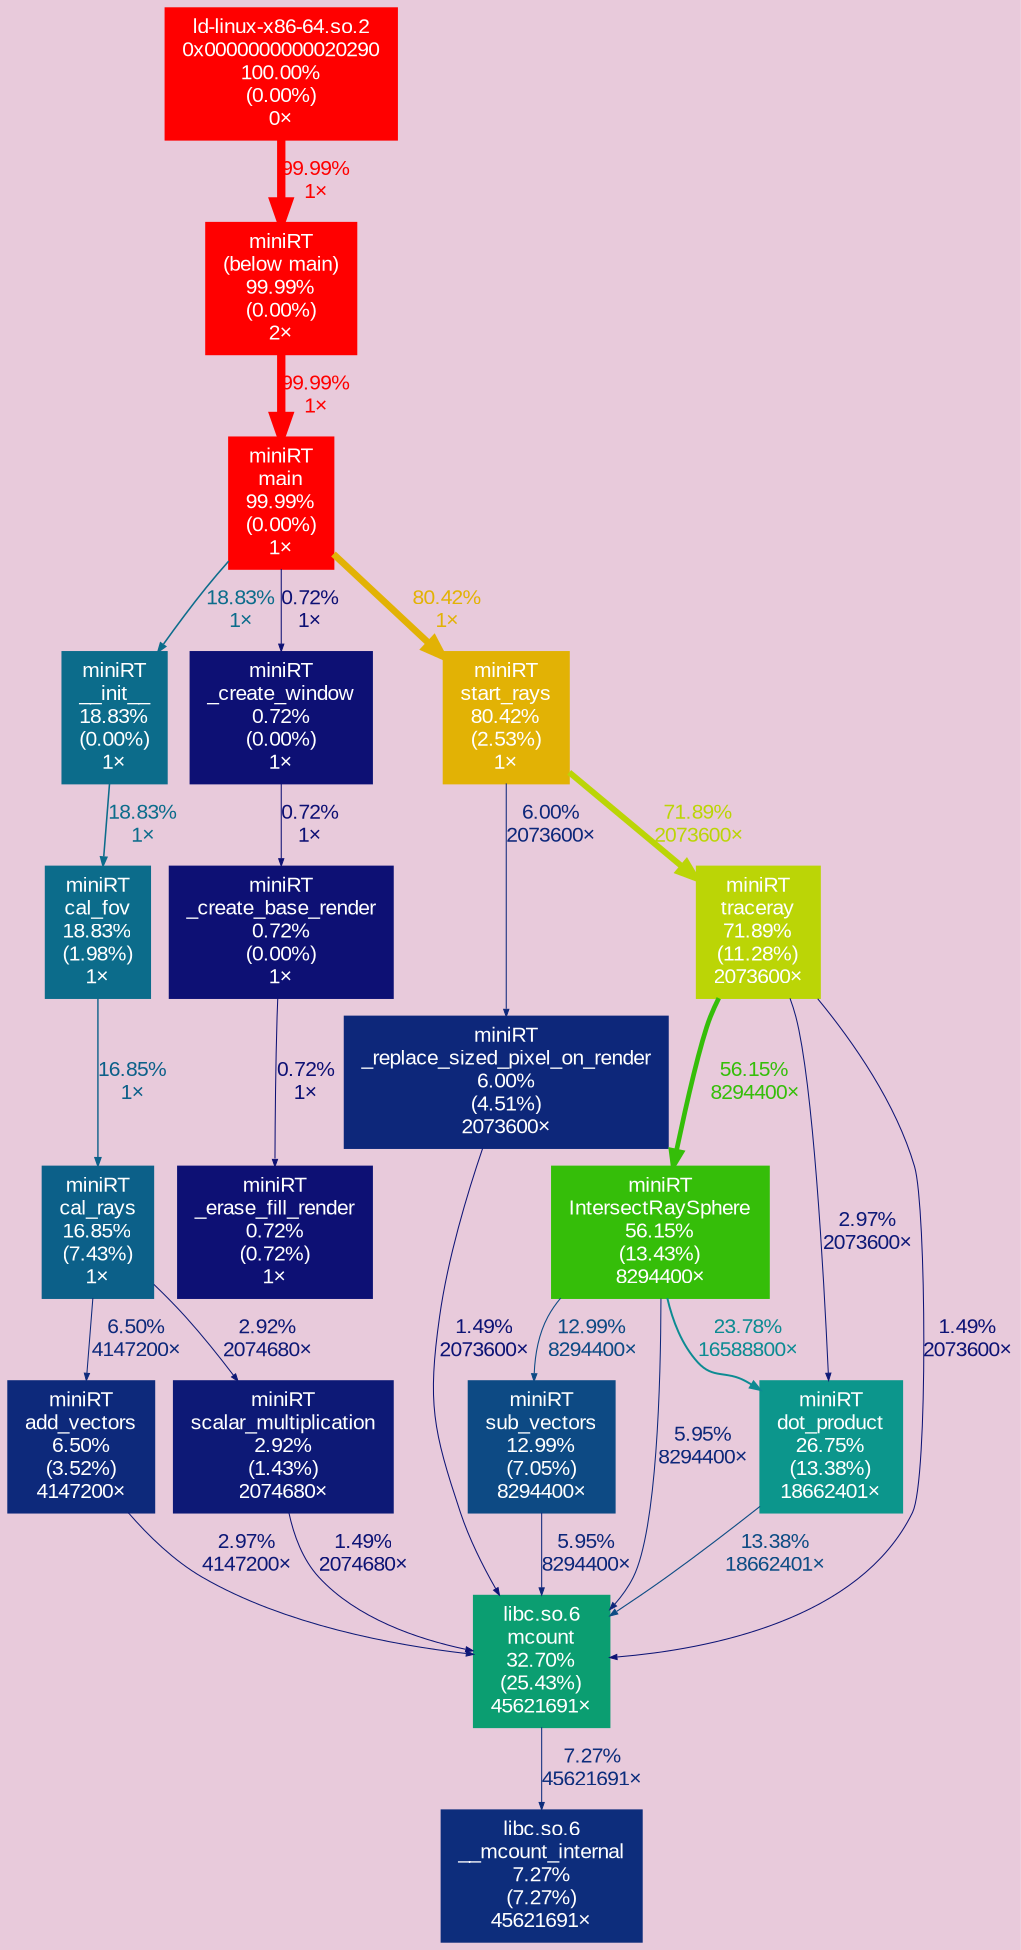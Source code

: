 digraph {
	tooltip=" "
	bgcolor="#E8CADB"
	graph [fontname=Arial, nodesep=0.125, ranksep=0.25];
	node [fontcolor=white, fontname=Arial, height=0, shape=box, style=filled, width=0];
	edge [fontname=Arial];
	"(below main)" [color="#ff0000", fontcolor="#ffffff", fontsize="10.00", label="miniRT\n(below main)\n99.99%\n(0.00%)\n2×"];
	"(below main)" -> main [arrowsize="1.00", color="#ff0000", fontcolor="#ff0000", fontsize="10.00", label="99.99%\n1×", labeldistance="4.00", penwidth="4.00"];
	"0x0000000000020290" [color="#ff0000", fontcolor="#ffffff", fontsize="10.00", label="ld-linux-x86-64.so.2\n0x0000000000020290\n100.00%\n(0.00%)\n0×"];
	"0x0000000000020290" -> "(below main)" [arrowsize="1.00", color="#ff0000", fontcolor="#ff0000", fontsize="10.00", label="99.99%\n1×", labeldistance="4.00", penwidth="4.00"];
	IntersectRaySphere [color="#35be09", fontcolor="#ffffff", fontsize="10.00", label="miniRT\nIntersectRaySphere\n56.15%\n(13.43%)\n8294400×"];
	IntersectRaySphere -> "dot_product" [arrowsize="0.49", color="#0c8b92", fontcolor="#0c8b92", fontsize="10.00", label="23.78%\n16588800×", labeldistance="0.95", penwidth="0.95"];
	IntersectRaySphere -> mcount [arrowsize="0.35", color="#0d277a", fontcolor="#0d277a", fontsize="10.00", label="5.95%\n8294400×", labeldistance="0.50", penwidth="0.50"];
	IntersectRaySphere -> "sub_vectors" [arrowsize="0.36", color="#0d4a84", fontcolor="#0d4a84", fontsize="10.00", label="12.99%\n8294400×", labeldistance="0.52", penwidth="0.52"];
	"__init__" [color="#0c6c8b", fontcolor="#ffffff", fontsize="10.00", label="miniRT\n__init__\n18.83%\n(0.00%)\n1×"];
	"__init__" -> "cal_fov" [arrowsize="0.43", color="#0c6c8b", fontcolor="#0c6c8b", fontsize="10.00", label="18.83%\n1×", labeldistance="0.75", penwidth="0.75"];
	"__mcount_internal" [color="#0d2d7c", fontcolor="#ffffff", fontsize="10.00", label="libc.so.6\n__mcount_internal\n7.27%\n(7.27%)\n45621691×"];
	"_create_base_render" [color="#0d1074", fontcolor="#ffffff", fontsize="10.00", label="miniRT\n_create_base_render\n0.72%\n(0.00%)\n1×"];
	"_create_base_render" -> "_erase_fill_render" [arrowsize="0.35", color="#0d1074", fontcolor="#0d1074", fontsize="10.00", label="0.72%\n1×", labeldistance="0.50", penwidth="0.50"];
	"_create_window" [color="#0d1074", fontcolor="#ffffff", fontsize="10.00", label="miniRT\n_create_window\n0.72%\n(0.00%)\n1×"];
	"_create_window" -> "_create_base_render" [arrowsize="0.35", color="#0d1074", fontcolor="#0d1074", fontsize="10.00", label="0.72%\n1×", labeldistance="0.50", penwidth="0.50"];
	"_erase_fill_render" [color="#0d1074", fontcolor="#ffffff", fontsize="10.00", label="miniRT\n_erase_fill_render\n0.72%\n(0.72%)\n1×"];
	"_replace_sized_pixel_on_render" [color="#0d277a", fontcolor="#ffffff", fontsize="10.00", label="miniRT\n_replace_sized_pixel_on_render\n6.00%\n(4.51%)\n2073600×"];
	"_replace_sized_pixel_on_render" -> mcount [arrowsize="0.35", color="#0d1375", fontcolor="#0d1375", fontsize="10.00", label="1.49%\n2073600×", labeldistance="0.50", penwidth="0.50"];
	"add_vectors" [color="#0d297b", fontcolor="#ffffff", fontsize="10.00", label="miniRT\nadd_vectors\n6.50%\n(3.52%)\n4147200×"];
	"add_vectors" -> mcount [arrowsize="0.35", color="#0d1977", fontcolor="#0d1977", fontsize="10.00", label="2.97%\n4147200×", labeldistance="0.50", penwidth="0.50"];
	"cal_fov" [color="#0c6c8b", fontcolor="#ffffff", fontsize="10.00", label="miniRT\ncal_fov\n18.83%\n(1.98%)\n1×"];
	"cal_fov" -> "cal_rays" [arrowsize="0.41", color="#0c6089", fontcolor="#0c6089", fontsize="10.00", label="16.85%\n1×", labeldistance="0.67", penwidth="0.67"];
	"cal_rays" [color="#0c6089", fontcolor="#ffffff", fontsize="10.00", label="miniRT\ncal_rays\n16.85%\n(7.43%)\n1×"];
	"cal_rays" -> "add_vectors" [arrowsize="0.35", color="#0d297b", fontcolor="#0d297b", fontsize="10.00", label="6.50%\n4147200×", labeldistance="0.50", penwidth="0.50"];
	"cal_rays" -> "scalar_multiplication" [arrowsize="0.35", color="#0d1976", fontcolor="#0d1976", fontsize="10.00", label="2.92%\n2074680×", labeldistance="0.50", penwidth="0.50"];
	"dot_product" [color="#0c968c", fontcolor="#ffffff", fontsize="10.00", label="miniRT\ndot_product\n26.75%\n(13.38%)\n18662401×"];
	"dot_product" -> mcount [arrowsize="0.37", color="#0d4c84", fontcolor="#0d4c84", fontsize="10.00", label="13.38%\n18662401×", labeldistance="0.54", penwidth="0.54"];
	main [color="#ff0000", fontcolor="#ffffff", fontsize="10.00", label="miniRT\nmain\n99.99%\n(0.00%)\n1×"];
	main -> "__init__" [arrowsize="0.43", color="#0c6c8b", fontcolor="#0c6c8b", fontsize="10.00", label="18.83%\n1×", labeldistance="0.75", penwidth="0.75"];
	main -> "_create_window" [arrowsize="0.35", color="#0d1074", fontcolor="#0d1074", fontsize="10.00", label="0.72%\n1×", labeldistance="0.50", penwidth="0.50"];
	main -> "start_rays" [arrowsize="0.90", color="#e2b205", fontcolor="#e2b205", fontsize="10.00", label="80.42%\n1×", labeldistance="3.22", penwidth="3.22"];
	mcount [color="#0b9e71", fontcolor="#ffffff", fontsize="10.00", label="libc.so.6\nmcount\n32.70%\n(25.43%)\n45621691×"];
	mcount -> "__mcount_internal" [arrowsize="0.35", color="#0d2d7c", fontcolor="#0d2d7c", fontsize="10.00", label="7.27%\n45621691×", labeldistance="0.50", penwidth="0.50"];
	"scalar_multiplication" [color="#0d1976", fontcolor="#ffffff", fontsize="10.00", label="miniRT\nscalar_multiplication\n2.92%\n(1.43%)\n2074680×"];
	"scalar_multiplication" -> mcount [arrowsize="0.35", color="#0d1375", fontcolor="#0d1375", fontsize="10.00", label="1.49%\n2074680×", labeldistance="0.50", penwidth="0.50"];
	"start_rays" [color="#e2b205", fontcolor="#ffffff", fontsize="10.00", label="miniRT\nstart_rays\n80.42%\n(2.53%)\n1×"];
	"start_rays" -> "_replace_sized_pixel_on_render" [arrowsize="0.35", color="#0d277a", fontcolor="#0d277a", fontsize="10.00", label="6.00%\n2073600×", labeldistance="0.50", penwidth="0.50"];
	"start_rays" -> traceray [arrowsize="0.85", color="#bbd506", fontcolor="#bbd506", fontsize="10.00", label="71.89%\n2073600×", labeldistance="2.88", penwidth="2.88"];
	"sub_vectors" [color="#0d4a84", fontcolor="#ffffff", fontsize="10.00", label="miniRT\nsub_vectors\n12.99%\n(7.05%)\n8294400×"];
	"sub_vectors" -> mcount [arrowsize="0.35", color="#0d277a", fontcolor="#0d277a", fontsize="10.00", label="5.95%\n8294400×", labeldistance="0.50", penwidth="0.50"];
	traceray [color="#bbd506", fontcolor="#ffffff", fontsize="10.00", label="miniRT\ntraceray\n71.89%\n(11.28%)\n2073600×"];
	traceray -> IntersectRaySphere [arrowsize="0.75", color="#35be09", fontcolor="#35be09", fontsize="10.00", label="56.15%\n8294400×", labeldistance="2.25", penwidth="2.25"];
	traceray -> "dot_product" [arrowsize="0.35", color="#0d1977", fontcolor="#0d1977", fontsize="10.00", label="2.97%\n2073600×", labeldistance="0.50", penwidth="0.50"];
	traceray -> mcount [arrowsize="0.35", color="#0d1375", fontcolor="#0d1375", fontsize="10.00", label="1.49%\n2073600×", labeldistance="0.50", penwidth="0.50"];
}
